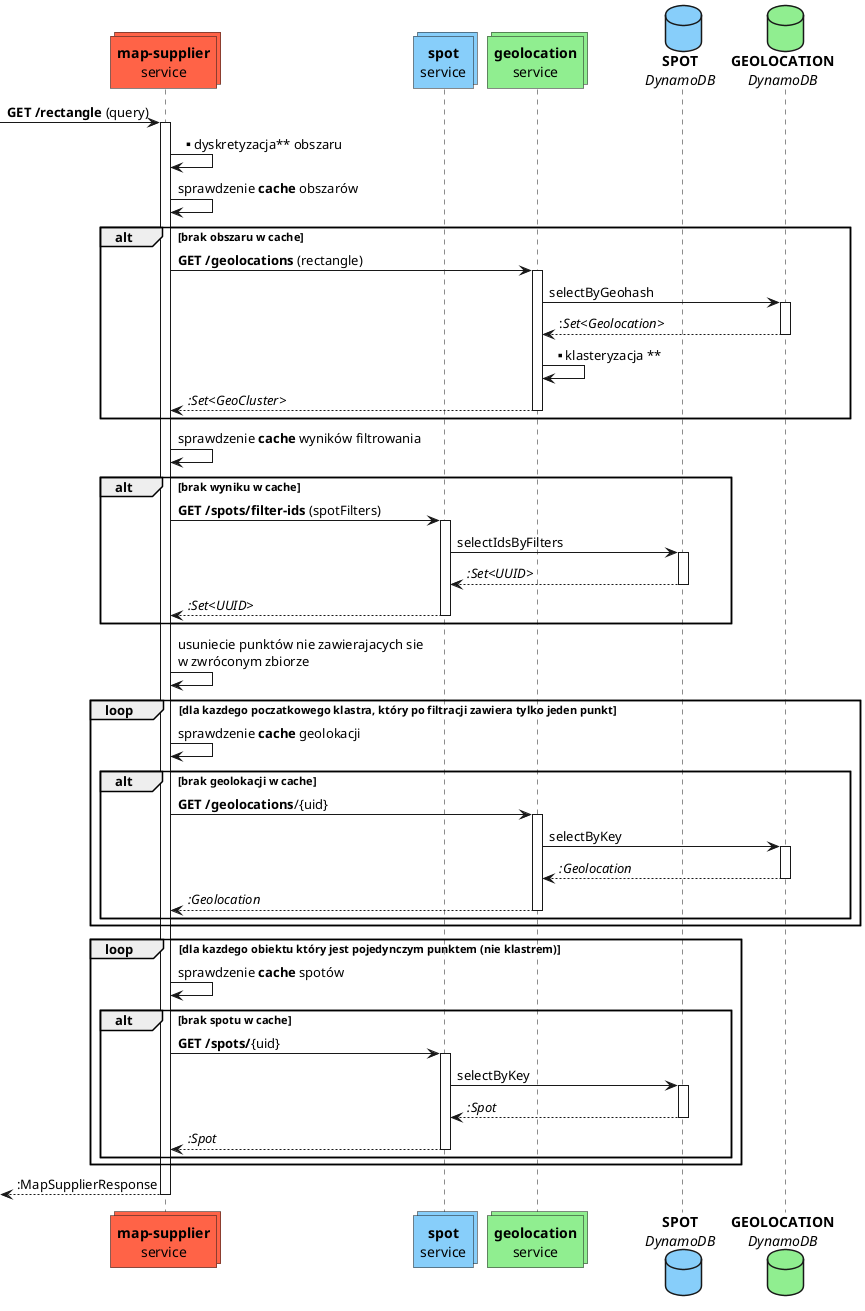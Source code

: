 @startuml

collections "**map-supplier**\nservice" as supplier #Tomato
collections "**spot**\nservice" as spot #LightSkyBlue
collections "**geolocation**\nservice" as geo #LightGreen
database "**SPOT**\n//DynamoDB//" as SPOT #LightSkyBlue
database "**GEOLOCATION**\n//DynamoDB//" as GEOLOCATION #LightGreen

[-> supplier : **GET /rectangle** (query)
activate supplier

supplier -> supplier : ** dyskretyzacja** obszaru

supplier -> supplier : sprawdzenie **cache** obszarów

alt brak obszaru w cache

supplier -> geo : **GET /geolocations** (rectangle)
activate geo

geo -> GEOLOCATION : selectByGeohash
activate GEOLOCATION
geo <-- GEOLOCATION : ://Set<Geolocation>//
deactivate GEOLOCATION
geo -> geo : ** klasteryzacja **

supplier <-- geo : //:Set<GeoCluster>//
deactivate geo 

end

supplier -> supplier : sprawdzenie **cache** wyników filtrowania

alt brak wyniku w cache

supplier -> spot : **GET /spots/filter-ids** (spotFilters)
activate spot

spot -> SPOT : selectIdsByFilters
activate SPOT
spot <-- SPOT : //:Set<UUID>//
deactivate SPOT
supplier <-- spot : //:Set<UUID>//
deactivate spot

end

supplier -> supplier : usuniecie punktów nie zawierajacych sie\nw zwróconym zbiorze

loop dla kazdego poczatkowego klastra, który po filtracji zawiera tylko jeden punkt 

supplier -> supplier : sprawdzenie **cache** geolokacji

alt brak geolokacji w cache
supplier -> geo : **GET /geolocations**/{uid}
activate geo

geo -> GEOLOCATION : selectByKey
activate GEOLOCATION  
geo <-- GEOLOCATION : //:Geolocation//
deactivate GEOLOCATION
supplier <-- geo : //:Geolocation//
deactivate geo
end

end

loop dla kazdego obiektu który jest pojedynczym punktem (nie klastrem)

supplier -> supplier : sprawdzenie **cache** spotów

alt brak spotu w cache

supplier -> spot : **GET /spots/**{uid}
activate spot

spot -> SPOT : selectByKey
activate SPOT
spot <-- SPOT  : //:Spot//
deactivate SPOT
supplier <-- spot  : //:Spot//
deactivate spot

end

end

[<-- supplier : :MapSupplierResponse
deactivate supplier


@enduml